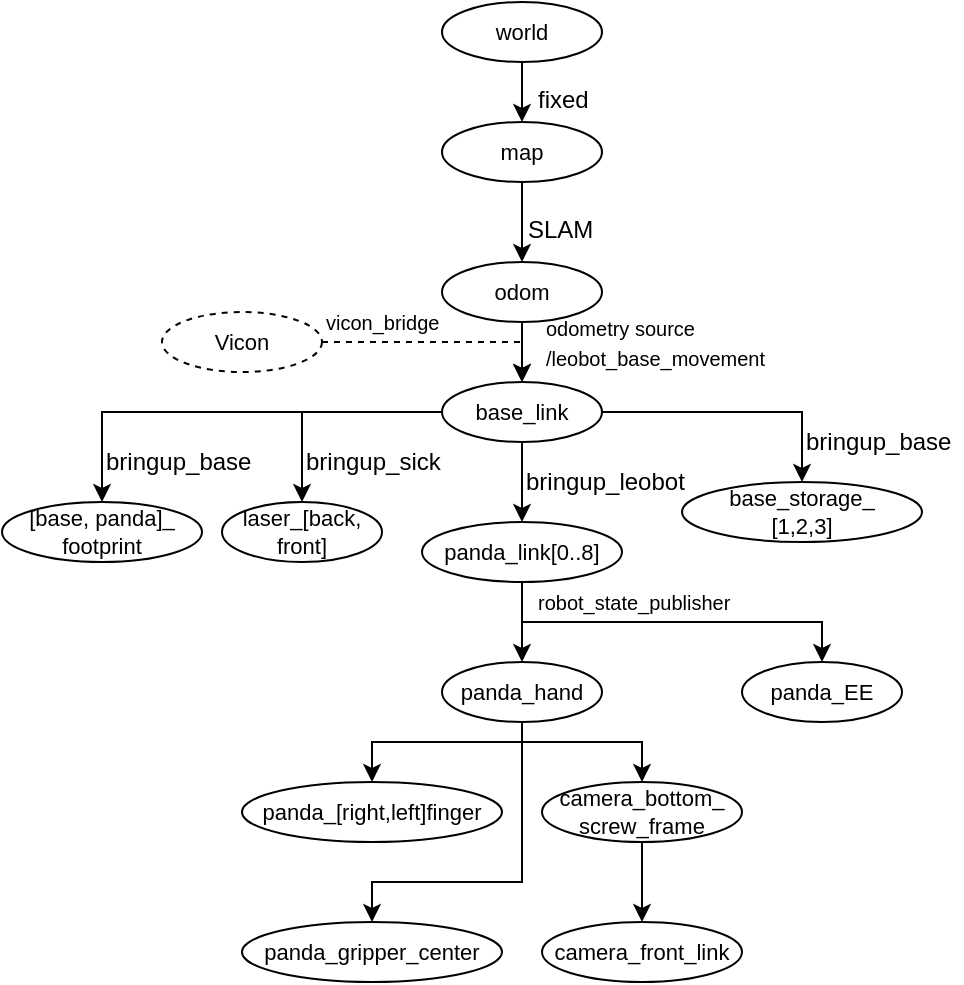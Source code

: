 <mxfile version="14.5.1" type="device"><diagram id="3ZYTbE8Q5ns2Hfm1BDGL" name="Page-1"><mxGraphModel dx="645" dy="393" grid="1" gridSize="10" guides="1" tooltips="1" connect="1" arrows="1" fold="1" page="1" pageScale="1" pageWidth="500" pageHeight="900" math="0" shadow="0"><root><mxCell id="0"/><mxCell id="1" parent="0"/><mxCell id="ItF5KrDaOQOb0sgB-fWf-22" style="edgeStyle=orthogonalEdgeStyle;rounded=0;orthogonalLoop=1;jettySize=auto;html=1;entryX=0.5;entryY=0;entryDx=0;entryDy=0;fontFamily=Arial;fontSize=11;" parent="1" source="gQIKY9Aerwl8wGHCrCWu-1" target="gQIKY9Aerwl8wGHCrCWu-2" edge="1"><mxGeometry relative="1" as="geometry"/></mxCell><mxCell id="gQIKY9Aerwl8wGHCrCWu-1" value="world" style="ellipse;whiteSpace=wrap;html=1;fontSize=11;fontFamily=Arial;" parent="1" vertex="1"><mxGeometry x="240" y="50" width="80" height="30" as="geometry"/></mxCell><mxCell id="ItF5KrDaOQOb0sgB-fWf-24" style="edgeStyle=orthogonalEdgeStyle;rounded=0;orthogonalLoop=1;jettySize=auto;html=1;fontFamily=Arial;fontSize=11;" parent="1" source="gQIKY9Aerwl8wGHCrCWu-2" target="gQIKY9Aerwl8wGHCrCWu-3" edge="1"><mxGeometry relative="1" as="geometry"/></mxCell><mxCell id="gQIKY9Aerwl8wGHCrCWu-2" value="map" style="ellipse;whiteSpace=wrap;html=1;fontSize=11;fontFamily=Arial;" parent="1" vertex="1"><mxGeometry x="240" y="110" width="80" height="30" as="geometry"/></mxCell><mxCell id="ItF5KrDaOQOb0sgB-fWf-25" style="edgeStyle=orthogonalEdgeStyle;rounded=0;orthogonalLoop=1;jettySize=auto;html=1;fontFamily=Arial;fontSize=11;" parent="1" source="gQIKY9Aerwl8wGHCrCWu-3" target="gQIKY9Aerwl8wGHCrCWu-4" edge="1"><mxGeometry relative="1" as="geometry"/></mxCell><mxCell id="gQIKY9Aerwl8wGHCrCWu-3" value="odom" style="ellipse;whiteSpace=wrap;html=1;fontSize=11;fontFamily=Arial;" parent="1" vertex="1"><mxGeometry x="240" y="180" width="80" height="30" as="geometry"/></mxCell><mxCell id="ItF5KrDaOQOb0sgB-fWf-20" style="edgeStyle=orthogonalEdgeStyle;rounded=0;orthogonalLoop=1;jettySize=auto;html=1;fontFamily=Arial;fontSize=11;" parent="1" source="gQIKY9Aerwl8wGHCrCWu-4" target="ItF5KrDaOQOb0sgB-fWf-2" edge="1"><mxGeometry relative="1" as="geometry"/></mxCell><mxCell id="ItF5KrDaOQOb0sgB-fWf-21" style="edgeStyle=orthogonalEdgeStyle;rounded=0;orthogonalLoop=1;jettySize=auto;html=1;fontFamily=Arial;fontSize=11;" parent="1" source="gQIKY9Aerwl8wGHCrCWu-4" target="ItF5KrDaOQOb0sgB-fWf-3" edge="1"><mxGeometry relative="1" as="geometry"/></mxCell><mxCell id="zzQEZ-SGINPvKpAU2Wct-2" style="edgeStyle=orthogonalEdgeStyle;rounded=0;orthogonalLoop=1;jettySize=auto;html=1;" edge="1" parent="1" source="gQIKY9Aerwl8wGHCrCWu-4" target="zzQEZ-SGINPvKpAU2Wct-1"><mxGeometry relative="1" as="geometry"/></mxCell><mxCell id="gQIKY9Aerwl8wGHCrCWu-4" value="base_link" style="ellipse;whiteSpace=wrap;html=1;fontSize=11;fontFamily=Arial;" parent="1" vertex="1"><mxGeometry x="240" y="240" width="80" height="30" as="geometry"/></mxCell><mxCell id="ItF5KrDaOQOb0sgB-fWf-2" value="laser_[back, front]" style="ellipse;whiteSpace=wrap;html=1;fontSize=11;fontFamily=Arial;" parent="1" vertex="1"><mxGeometry x="130" y="300" width="80" height="30" as="geometry"/></mxCell><mxCell id="ItF5KrDaOQOb0sgB-fWf-29" style="edgeStyle=orthogonalEdgeStyle;rounded=0;orthogonalLoop=1;jettySize=auto;html=1;entryX=0.5;entryY=0;entryDx=0;entryDy=0;fontFamily=Arial;fontSize=11;" parent="1" source="ItF5KrDaOQOb0sgB-fWf-3" target="ItF5KrDaOQOb0sgB-fWf-7" edge="1"><mxGeometry relative="1" as="geometry"/></mxCell><mxCell id="-maerrcYgSisip5gIQRm-12" style="edgeStyle=orthogonalEdgeStyle;rounded=0;orthogonalLoop=1;jettySize=auto;html=1;entryX=0.5;entryY=0;entryDx=0;entryDy=0;" parent="1" source="ItF5KrDaOQOb0sgB-fWf-3" target="-maerrcYgSisip5gIQRm-11" edge="1"><mxGeometry relative="1" as="geometry"><Array as="points"><mxPoint x="280" y="360"/><mxPoint x="430" y="360"/></Array></mxGeometry></mxCell><mxCell id="ItF5KrDaOQOb0sgB-fWf-3" value="panda_link[0..8]" style="ellipse;whiteSpace=wrap;html=1;fontSize=11;fontFamily=Arial;" parent="1" vertex="1"><mxGeometry x="230" y="310" width="100" height="30" as="geometry"/></mxCell><mxCell id="-maerrcYgSisip5gIQRm-8" style="edgeStyle=orthogonalEdgeStyle;rounded=0;orthogonalLoop=1;jettySize=auto;html=1;entryX=0.5;entryY=0;entryDx=0;entryDy=0;" parent="1" source="ItF5KrDaOQOb0sgB-fWf-6" target="-maerrcYgSisip5gIQRm-7" edge="1"><mxGeometry relative="1" as="geometry"/></mxCell><mxCell id="ItF5KrDaOQOb0sgB-fWf-6" value="camera_bottom_&lt;br&gt;screw_frame" style="ellipse;whiteSpace=wrap;html=1;fontSize=11;fontFamily=Arial;" parent="1" vertex="1"><mxGeometry x="290" y="440" width="100" height="30" as="geometry"/></mxCell><mxCell id="ItF5KrDaOQOb0sgB-fWf-11" style="edgeStyle=orthogonalEdgeStyle;rounded=0;orthogonalLoop=1;jettySize=auto;html=1;exitX=0.5;exitY=1;exitDx=0;exitDy=0;fontFamily=Arial;fontSize=11;" parent="1" source="ItF5KrDaOQOb0sgB-fWf-7" target="ItF5KrDaOQOb0sgB-fWf-6" edge="1"><mxGeometry relative="1" as="geometry"><Array as="points"><mxPoint x="280" y="420"/><mxPoint x="340" y="420"/></Array></mxGeometry></mxCell><mxCell id="ItF5KrDaOQOb0sgB-fWf-18" style="edgeStyle=orthogonalEdgeStyle;rounded=0;orthogonalLoop=1;jettySize=auto;html=1;exitX=0.5;exitY=1;exitDx=0;exitDy=0;entryX=0.5;entryY=0;entryDx=0;entryDy=0;fontFamily=Arial;fontSize=11;" parent="1" source="ItF5KrDaOQOb0sgB-fWf-7" target="ItF5KrDaOQOb0sgB-fWf-17" edge="1"><mxGeometry relative="1" as="geometry"><Array as="points"><mxPoint x="280" y="420"/><mxPoint x="205" y="420"/></Array></mxGeometry></mxCell><mxCell id="-maerrcYgSisip5gIQRm-10" style="edgeStyle=orthogonalEdgeStyle;rounded=0;orthogonalLoop=1;jettySize=auto;html=1;" parent="1" source="ItF5KrDaOQOb0sgB-fWf-7" target="-maerrcYgSisip5gIQRm-9" edge="1"><mxGeometry relative="1" as="geometry"><mxPoint x="290" y="500" as="targetPoint"/><Array as="points"><mxPoint x="280" y="490"/><mxPoint x="205" y="490"/></Array></mxGeometry></mxCell><mxCell id="ItF5KrDaOQOb0sgB-fWf-7" value="panda_hand" style="ellipse;whiteSpace=wrap;html=1;fontSize=11;fontFamily=Arial;" parent="1" vertex="1"><mxGeometry x="240" y="380" width="80" height="30" as="geometry"/></mxCell><mxCell id="ItF5KrDaOQOb0sgB-fWf-17" value="panda_[right,left]finger" style="ellipse;whiteSpace=wrap;html=1;fontSize=11;fontFamily=Arial;" parent="1" vertex="1"><mxGeometry x="140" y="440" width="130" height="30" as="geometry"/></mxCell><mxCell id="yNnrqs2O4r_4Pe4lIF6u-4" style="edgeStyle=orthogonalEdgeStyle;rounded=0;orthogonalLoop=1;jettySize=auto;html=1;entryX=0.5;entryY=0;entryDx=0;entryDy=0;dashed=1;" parent="1" source="yNnrqs2O4r_4Pe4lIF6u-1" target="gQIKY9Aerwl8wGHCrCWu-4" edge="1"><mxGeometry relative="1" as="geometry"><Array as="points"><mxPoint x="280" y="220"/></Array><mxPoint x="230" y="270" as="targetPoint"/></mxGeometry></mxCell><mxCell id="yNnrqs2O4r_4Pe4lIF6u-1" value="Vicon" style="ellipse;whiteSpace=wrap;html=1;fontSize=11;fontFamily=Arial;dashed=1;" parent="1" vertex="1"><mxGeometry x="100" y="205" width="80" height="30" as="geometry"/></mxCell><mxCell id="-maerrcYgSisip5gIQRm-1" value="fixed" style="text;html=1;strokeColor=none;fillColor=none;align=left;verticalAlign=middle;whiteSpace=wrap;rounded=0;" parent="1" vertex="1"><mxGeometry x="286" y="89" width="40" height="20" as="geometry"/></mxCell><mxCell id="-maerrcYgSisip5gIQRm-2" value="SLAM" style="text;html=1;strokeColor=none;fillColor=none;align=left;verticalAlign=middle;whiteSpace=wrap;rounded=0;" parent="1" vertex="1"><mxGeometry x="281" y="154" width="50" height="20" as="geometry"/></mxCell><mxCell id="-maerrcYgSisip5gIQRm-3" value="&lt;font style=&quot;font-size: 10px&quot;&gt;odometry source /leobot_base_movement&lt;/font&gt;" style="text;html=1;strokeColor=none;fillColor=none;align=left;verticalAlign=middle;whiteSpace=wrap;rounded=0;" parent="1" vertex="1"><mxGeometry x="290" y="210" width="100" height="20" as="geometry"/></mxCell><mxCell id="-maerrcYgSisip5gIQRm-5" value="[base, panda]_ footprint" style="ellipse;whiteSpace=wrap;html=1;fontSize=11;fontFamily=Arial;" parent="1" vertex="1"><mxGeometry x="20" y="300" width="100" height="30" as="geometry"/></mxCell><mxCell id="-maerrcYgSisip5gIQRm-6" style="edgeStyle=orthogonalEdgeStyle;rounded=0;orthogonalLoop=1;jettySize=auto;html=1;fontFamily=Arial;fontSize=11;entryX=0.5;entryY=0;entryDx=0;entryDy=0;exitX=0;exitY=0.5;exitDx=0;exitDy=0;" parent="1" source="gQIKY9Aerwl8wGHCrCWu-4" target="-maerrcYgSisip5gIQRm-5" edge="1"><mxGeometry relative="1" as="geometry"><mxPoint x="250" y="265" as="sourcePoint"/><mxPoint x="180" y="310" as="targetPoint"/><Array as="points"><mxPoint x="70" y="255"/></Array></mxGeometry></mxCell><mxCell id="-maerrcYgSisip5gIQRm-7" value="camera_front_link" style="ellipse;whiteSpace=wrap;html=1;fontSize=11;fontFamily=Arial;" parent="1" vertex="1"><mxGeometry x="290" y="510" width="100" height="30" as="geometry"/></mxCell><mxCell id="-maerrcYgSisip5gIQRm-9" value="panda_gripper_center" style="ellipse;whiteSpace=wrap;html=1;fontSize=11;fontFamily=Arial;" parent="1" vertex="1"><mxGeometry x="140" y="510" width="130" height="30" as="geometry"/></mxCell><mxCell id="-maerrcYgSisip5gIQRm-11" value="panda_EE" style="ellipse;whiteSpace=wrap;html=1;fontSize=11;fontFamily=Arial;" parent="1" vertex="1"><mxGeometry x="390" y="380" width="80" height="30" as="geometry"/></mxCell><mxCell id="-maerrcYgSisip5gIQRm-13" value="&lt;font style=&quot;font-size: 10px&quot;&gt;vicon_bridge&lt;/font&gt;" style="text;html=1;strokeColor=none;fillColor=none;align=left;verticalAlign=middle;whiteSpace=wrap;rounded=0;" parent="1" vertex="1"><mxGeometry x="180" y="200" width="100" height="20" as="geometry"/></mxCell><mxCell id="-maerrcYgSisip5gIQRm-15" value="&lt;span style=&quot;font-size: 10px&quot;&gt;robot_state_publisher&lt;/span&gt;" style="text;html=1;strokeColor=none;fillColor=none;align=left;verticalAlign=middle;whiteSpace=wrap;rounded=0;" parent="1" vertex="1"><mxGeometry x="286" y="340" width="100" height="20" as="geometry"/></mxCell><mxCell id="-maerrcYgSisip5gIQRm-57" value="bringup_base" style="text;html=1;strokeColor=none;fillColor=none;align=left;verticalAlign=middle;whiteSpace=wrap;rounded=0;dashed=1;" parent="1" vertex="1"><mxGeometry x="70" y="270" width="40" height="20" as="geometry"/></mxCell><mxCell id="-maerrcYgSisip5gIQRm-58" value="bringup_sick" style="text;html=1;strokeColor=none;fillColor=none;align=left;verticalAlign=middle;whiteSpace=wrap;rounded=0;dashed=1;" parent="1" vertex="1"><mxGeometry x="170" y="270" width="40" height="20" as="geometry"/></mxCell><mxCell id="-maerrcYgSisip5gIQRm-61" value="bringup_leobot" style="text;html=1;strokeColor=none;fillColor=none;align=left;verticalAlign=middle;whiteSpace=wrap;rounded=0;dashed=1;" parent="1" vertex="1"><mxGeometry x="280" y="280" width="40" height="20" as="geometry"/></mxCell><mxCell id="zzQEZ-SGINPvKpAU2Wct-1" value="base_storage_&lt;br&gt;[1,2,3]" style="ellipse;whiteSpace=wrap;html=1;fontSize=11;fontFamily=Arial;" vertex="1" parent="1"><mxGeometry x="360" y="290" width="120" height="30" as="geometry"/></mxCell><mxCell id="zzQEZ-SGINPvKpAU2Wct-3" value="bringup_base" style="text;html=1;strokeColor=none;fillColor=none;align=left;verticalAlign=middle;whiteSpace=wrap;rounded=0;dashed=1;" vertex="1" parent="1"><mxGeometry x="420" y="260" width="80" height="20" as="geometry"/></mxCell></root></mxGraphModel></diagram></mxfile>